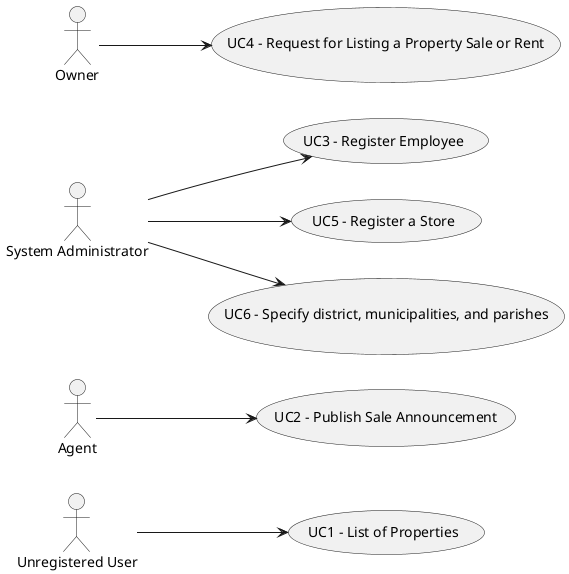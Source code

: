 @startuml
'skinparam monochrome true
skinparam packageStyle rectangle
'skinparam shadowing false

skinparam rectangle{
    BorderColor yellow
}

'title Use Case Diagram Example

left to right direction

usecase "UC1 - List of Properties" as UC1
"Unregistered User" --> UC1
usecase "UC2 - Publish Sale Announcement" as UC2
Agent --> UC2
usecase "UC3 - Register Employee" as UC3
"System Administrator" --> UC3
usecase "UC4 - Request for Listing a Property Sale or Rent" as UC4
Owner-->UC4
usecase "UC5 - Register a Store" as UC5
"System Administrator" --> UC5
usecase "UC6 - Specify district, municipalities, and parishes" as UC6
"System Administrator" --> UC6

@enduml